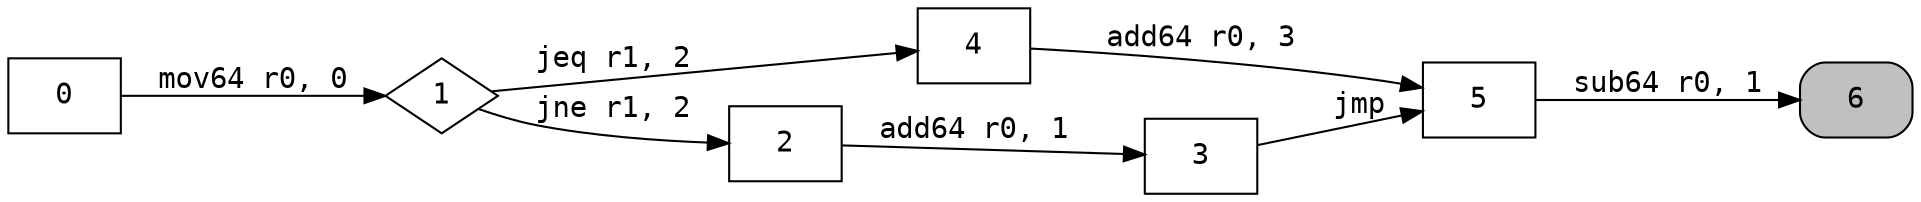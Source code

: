 digraph cfg { 
rankdir="LR";
node [fontname="monospace"];
node [shape=box];
edge [fontname="monospace"];
  0 -> 1 [label="mov64 r0, 0"];
  1 -> 4 [label="jeq r1, 2"];
  1 -> 2 [label="jne r1, 2"];
  2 -> 3 [label="add64 r0, 1"];
  3 -> 5 [label="jmp"];
  4 -> 5 [label="add64 r0, 3"];
  5 -> 6 [label="sub64 r0, 1"];
1 [shape=diamond];
6 [style="rounded,filled",fillcolor=grey];
}